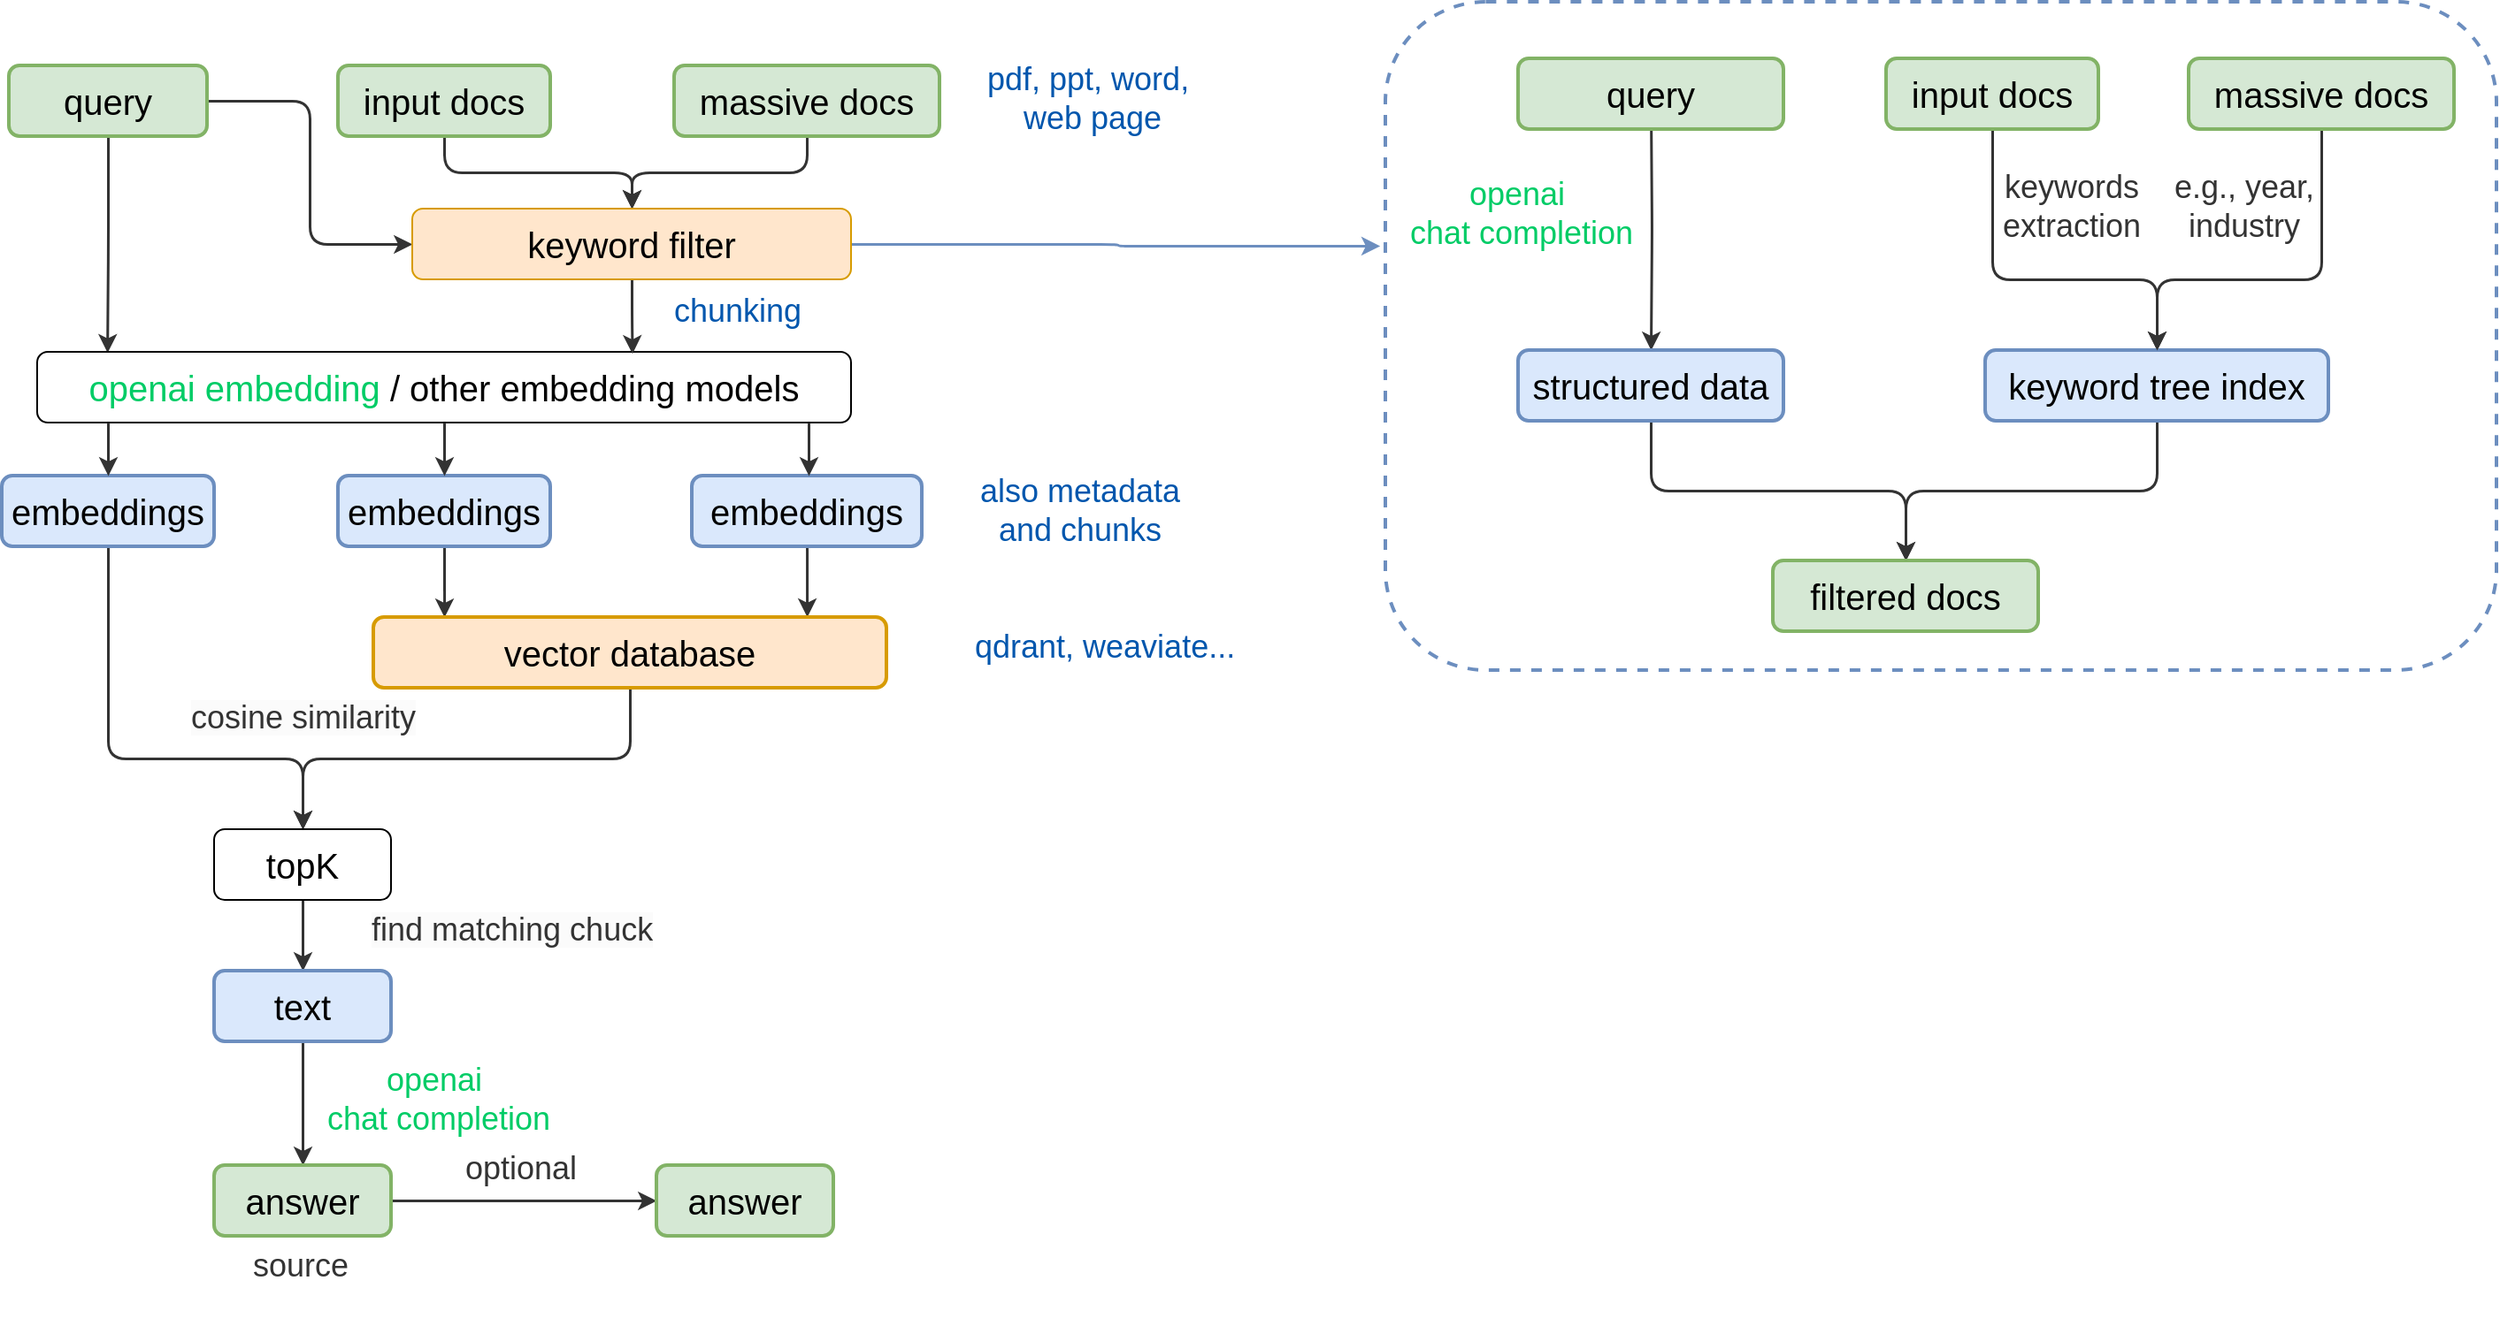<mxfile>
    <diagram id="Z5M8AoutUMsTjEvUakS3" name="Page-1">
        <mxGraphModel dx="1531" dy="916" grid="0" gridSize="10" guides="1" tooltips="1" connect="1" arrows="1" fold="1" page="1" pageScale="1" pageWidth="1654" pageHeight="1169" math="0" shadow="0">
            <root>
                <mxCell id="0"/>
                <mxCell id="1" parent="0"/>
                <mxCell id="91" value="" style="rounded=1;whiteSpace=wrap;html=1;strokeWidth=2;fontFamily=Helvetica;fontSize=18;fillColor=none;dashed=1;strokeColor=#6c8ebf;" vertex="1" parent="1">
                    <mxGeometry x="982" y="154" width="628" height="378" as="geometry"/>
                </mxCell>
                <mxCell id="90" style="edgeStyle=orthogonalEdgeStyle;html=1;exitX=0.5;exitY=1;exitDx=0;exitDy=0;entryX=0.086;entryY=0.009;entryDx=0;entryDy=0;entryPerimeter=0;strokeColor=#333;strokeWidth=1.5;fontFamily=Helvetica;fontSize=18;fontColor=#000000;" edge="1" parent="1" source="6" target="9">
                    <mxGeometry relative="1" as="geometry"/>
                </mxCell>
                <mxCell id="93" style="edgeStyle=orthogonalEdgeStyle;html=1;entryX=0;entryY=0.5;entryDx=0;entryDy=0;strokeColor=#333;strokeWidth=1.5;fontFamily=Helvetica;fontSize=18;fontColor=#000000;" edge="1" parent="1" source="6" target="75">
                    <mxGeometry relative="1" as="geometry"/>
                </mxCell>
                <mxCell id="6" value="&lt;font style=&quot;font-size: 20px;&quot;&gt;query&lt;/font&gt;" style="rounded=1;whiteSpace=wrap;html=1;sketch=0;fillColor=#d5e8d4;strokeColor=#82b366;strokeWidth=2;" parent="1" vertex="1">
                    <mxGeometry x="204" y="190" width="112" height="40" as="geometry"/>
                </mxCell>
                <mxCell id="85" value="" style="edgeStyle=orthogonalEdgeStyle;html=1;strokeColor=#333;strokeWidth=1.5;fontFamily=Helvetica;fontSize=18;fontColor=#000000;" edge="1" parent="1" source="7" target="75">
                    <mxGeometry relative="1" as="geometry"/>
                </mxCell>
                <mxCell id="7" value="&lt;font style=&quot;font-size: 20px;&quot;&gt;input docs&lt;/font&gt;" style="rounded=1;whiteSpace=wrap;html=1;sketch=0;fillColor=#d5e8d4;strokeColor=#82b366;strokeWidth=2;" parent="1" vertex="1">
                    <mxGeometry x="390" y="190" width="120" height="40" as="geometry"/>
                </mxCell>
                <mxCell id="86" value="" style="edgeStyle=orthogonalEdgeStyle;html=1;strokeColor=#333;strokeWidth=1.5;fontFamily=Helvetica;fontSize=18;fontColor=#000000;" edge="1" parent="1" source="8" target="75">
                    <mxGeometry relative="1" as="geometry"/>
                </mxCell>
                <mxCell id="8" value="&lt;font style=&quot;font-size: 20px;&quot;&gt;massive docs&lt;/font&gt;" style="rounded=1;whiteSpace=wrap;html=1;sketch=0;fillColor=#d5e8d4;strokeColor=#82b366;strokeWidth=2;" parent="1" vertex="1">
                    <mxGeometry x="580" y="190" width="150" height="40" as="geometry"/>
                </mxCell>
                <mxCell id="9" value="&lt;font style=&quot;font-size: 20px;&quot;&gt;&lt;font color=&quot;#00cc66&quot;&gt;openai embedding&lt;/font&gt; / other embedding models&lt;/font&gt;" style="rounded=1;whiteSpace=wrap;html=1;sketch=0;strokeWidth=1;" vertex="1" parent="1">
                    <mxGeometry x="220" y="352" width="460" height="40" as="geometry"/>
                </mxCell>
                <mxCell id="35" style="edgeStyle=orthogonalEdgeStyle;html=1;entryX=0.5;entryY=0;entryDx=0;entryDy=0;strokeWidth=1.5;strokeColor=#333;" edge="1" parent="1" source="16" target="29">
                    <mxGeometry relative="1" as="geometry">
                        <Array as="points">
                            <mxPoint x="260" y="582"/>
                            <mxPoint x="370" y="582"/>
                        </Array>
                    </mxGeometry>
                </mxCell>
                <mxCell id="16" value="&lt;span style=&quot;font-size: 20px;&quot;&gt;embeddings&lt;/span&gt;" style="rounded=1;whiteSpace=wrap;html=1;sketch=0;fillColor=#dae8fc;strokeColor=#6c8ebf;strokeWidth=2;" vertex="1" parent="1">
                    <mxGeometry x="200" y="422" width="120" height="40" as="geometry"/>
                </mxCell>
                <mxCell id="27" value="" style="edgeStyle=none;html=1;entryX=0.138;entryY=0;entryDx=0;entryDy=0;entryPerimeter=0;strokeWidth=1.5;strokeColor=#333;" edge="1" parent="1" source="17" target="26">
                    <mxGeometry relative="1" as="geometry"/>
                </mxCell>
                <mxCell id="17" value="&lt;span style=&quot;font-size: 20px;&quot;&gt;embeddings&lt;/span&gt;" style="rounded=1;whiteSpace=wrap;html=1;sketch=0;fillColor=#dae8fc;strokeColor=#6c8ebf;strokeWidth=2;" vertex="1" parent="1">
                    <mxGeometry x="390" y="422" width="120" height="40" as="geometry"/>
                </mxCell>
                <mxCell id="28" style="edgeStyle=none;html=1;entryX=0.845;entryY=-0.003;entryDx=0;entryDy=0;entryPerimeter=0;strokeWidth=1.5;strokeColor=#333;" edge="1" parent="1" source="18" target="26">
                    <mxGeometry relative="1" as="geometry"/>
                </mxCell>
                <mxCell id="18" value="&lt;span style=&quot;font-size: 20px;&quot;&gt;embeddings&lt;/span&gt;" style="rounded=1;whiteSpace=wrap;html=1;sketch=0;fillColor=#dae8fc;strokeColor=#6c8ebf;strokeWidth=2;" vertex="1" parent="1">
                    <mxGeometry x="590" y="422" width="130" height="40" as="geometry"/>
                </mxCell>
                <mxCell id="21" style="edgeStyle=none;html=1;strokeWidth=1.5;strokeColor=#333;" edge="1" parent="1" target="16">
                    <mxGeometry relative="1" as="geometry">
                        <mxPoint x="260" y="392" as="sourcePoint"/>
                        <mxPoint x="270.02" y="362" as="targetPoint"/>
                    </mxGeometry>
                </mxCell>
                <mxCell id="23" value="" style="edgeStyle=none;html=1;exitX=0.5;exitY=1;exitDx=0;exitDy=0;entryX=0.5;entryY=0;entryDx=0;entryDy=0;strokeWidth=1.5;strokeColor=#333;" edge="1" parent="1" source="9" target="17">
                    <mxGeometry relative="1" as="geometry">
                        <mxPoint x="460" y="332" as="sourcePoint"/>
                        <mxPoint x="460" y="362" as="targetPoint"/>
                    </mxGeometry>
                </mxCell>
                <mxCell id="24" style="edgeStyle=none;html=1;strokeWidth=1.5;strokeColor=#333;" edge="1" parent="1">
                    <mxGeometry relative="1" as="geometry">
                        <mxPoint x="656" y="392" as="sourcePoint"/>
                        <mxPoint x="656" y="422" as="targetPoint"/>
                    </mxGeometry>
                </mxCell>
                <mxCell id="34" style="edgeStyle=orthogonalEdgeStyle;html=1;entryX=0.5;entryY=0;entryDx=0;entryDy=0;strokeWidth=1.5;strokeColor=#333;" edge="1" parent="1" source="26" target="29">
                    <mxGeometry relative="1" as="geometry">
                        <Array as="points">
                            <mxPoint x="555" y="582"/>
                            <mxPoint x="370" y="582"/>
                        </Array>
                    </mxGeometry>
                </mxCell>
                <mxCell id="26" value="&lt;span style=&quot;font-size: 20px;&quot;&gt;vector database&lt;/span&gt;" style="rounded=1;whiteSpace=wrap;html=1;sketch=0;fillColor=#ffe6cc;strokeColor=#d79b00;strokeWidth=2;" vertex="1" parent="1">
                    <mxGeometry x="410" y="502" width="290" height="40" as="geometry"/>
                </mxCell>
                <mxCell id="37" value="" style="edgeStyle=orthogonalEdgeStyle;html=1;strokeWidth=1.5;strokeColor=#333;" edge="1" parent="1" source="29" target="36">
                    <mxGeometry relative="1" as="geometry"/>
                </mxCell>
                <mxCell id="29" value="&lt;span style=&quot;font-size: 20px;&quot;&gt;topK&lt;/span&gt;" style="rounded=1;whiteSpace=wrap;html=1;sketch=0;strokeWidth=1;" vertex="1" parent="1">
                    <mxGeometry x="320" y="622" width="100" height="40" as="geometry"/>
                </mxCell>
                <mxCell id="39" value="" style="edgeStyle=orthogonalEdgeStyle;html=1;strokeWidth=1.5;strokeColor=#333;" edge="1" parent="1" source="36" target="38">
                    <mxGeometry relative="1" as="geometry"/>
                </mxCell>
                <mxCell id="36" value="&lt;span style=&quot;font-size: 20px;&quot;&gt;text&lt;/span&gt;" style="rounded=1;whiteSpace=wrap;html=1;sketch=0;fillColor=#dae8fc;strokeColor=#6c8ebf;strokeWidth=2;" vertex="1" parent="1">
                    <mxGeometry x="320" y="702" width="100" height="40" as="geometry"/>
                </mxCell>
                <mxCell id="49" style="edgeStyle=orthogonalEdgeStyle;html=1;entryX=0;entryY=0.5;entryDx=0;entryDy=0;strokeWidth=1.5;strokeColor=#333;" edge="1" parent="1" source="38" target="47">
                    <mxGeometry relative="1" as="geometry"/>
                </mxCell>
                <mxCell id="38" value="&lt;span style=&quot;font-size: 20px;&quot;&gt;answer&lt;/span&gt;" style="rounded=1;whiteSpace=wrap;html=1;sketch=0;fillColor=#d5e8d4;strokeColor=#82b366;strokeWidth=2;" vertex="1" parent="1">
                    <mxGeometry x="320" y="812" width="100" height="40" as="geometry"/>
                </mxCell>
                <mxCell id="40" value="&lt;span style=&quot;font-family: Helvetica; font-size: 18px; font-style: normal; font-variant-ligatures: normal; font-variant-caps: normal; font-weight: 400; letter-spacing: normal; orphans: 2; text-align: center; text-indent: 0px; text-transform: none; widows: 2; word-spacing: 0px; -webkit-text-stroke-width: 0px; background-color: rgb(251, 251, 251); text-decoration-thickness: initial; text-decoration-style: initial; text-decoration-color: initial; float: none; display: inline !important;&quot;&gt;cosine similarity&lt;/span&gt;" style="text;whiteSpace=wrap;html=1;fontSize=18;fontColor=#333333;" vertex="1" parent="1">
                    <mxGeometry x="305" y="542" width="155" height="50" as="geometry"/>
                </mxCell>
                <mxCell id="41" value="&lt;div style=&quot;text-align: center; font-size: 18px;&quot;&gt;&lt;span style=&quot;font-size: 18px;&quot;&gt;&lt;font color=&quot;#00cc66&quot;&gt;openai&amp;nbsp;&lt;/font&gt;&lt;/span&gt;&lt;/div&gt;&lt;span style=&quot;font-family: Helvetica; font-size: 18px; font-style: normal; font-variant-ligatures: normal; font-variant-caps: normal; font-weight: 400; letter-spacing: normal; orphans: 2; text-indent: 0px; text-transform: none; widows: 2; word-spacing: 0px; -webkit-text-stroke-width: 0px; background-color: rgb(251, 251, 251); text-decoration-thickness: initial; text-decoration-style: initial; text-decoration-color: initial; float: none; display: inline !important;&quot;&gt;&lt;div style=&quot;text-align: center; font-size: 18px;&quot;&gt;&lt;font color=&quot;#00cc66&quot;&gt;chat completion&lt;/font&gt;&lt;/div&gt;&lt;/span&gt;" style="text;whiteSpace=wrap;html=1;fontSize=18;fontColor=#FF8B47;" vertex="1" parent="1">
                    <mxGeometry x="382" y="747" width="141" height="50" as="geometry"/>
                </mxCell>
                <mxCell id="43" value="&lt;div style=&quot;text-align: center; font-size: 18px;&quot;&gt;&lt;span style=&quot;font-size: 18px;&quot;&gt;source&lt;/span&gt;&lt;/div&gt;" style="text;whiteSpace=wrap;html=1;fontSize=18;fontColor=#333333;" vertex="1" parent="1">
                    <mxGeometry x="340" y="852" width="70" height="50" as="geometry"/>
                </mxCell>
                <mxCell id="47" value="&lt;span style=&quot;font-size: 20px;&quot;&gt;answer&lt;/span&gt;" style="rounded=1;whiteSpace=wrap;html=1;sketch=0;fillColor=#d5e8d4;strokeColor=#82b366;strokeWidth=2;" vertex="1" parent="1">
                    <mxGeometry x="570" y="812" width="100" height="40" as="geometry"/>
                </mxCell>
                <mxCell id="50" value="&lt;div style=&quot;text-align: center; font-size: 18px;&quot;&gt;&lt;span style=&quot;font-size: 18px;&quot;&gt;optional&lt;/span&gt;&lt;/div&gt;" style="text;whiteSpace=wrap;html=1;fontSize=18;fontColor=#333333;" vertex="1" parent="1">
                    <mxGeometry x="460" y="797" width="70" height="50" as="geometry"/>
                </mxCell>
                <mxCell id="56" value="&lt;div style=&quot;text-align: center; font-size: 18px;&quot;&gt;&lt;span style=&quot;font-size: 18px;&quot;&gt;pdf, ppt, word,&lt;/span&gt;&lt;/div&gt;&lt;div style=&quot;text-align: center; font-size: 18px;&quot;&gt;&lt;span style=&quot;font-size: 18px;&quot;&gt;&amp;nbsp;web page&lt;/span&gt;&lt;/div&gt;" style="text;whiteSpace=wrap;html=1;fontSize=18;fontColor=#0056AD;" vertex="1" parent="1">
                    <mxGeometry x="755" y="181" width="128" height="40" as="geometry"/>
                </mxCell>
                <mxCell id="57" value="&lt;div style=&quot;text-align: center; font-size: 18px;&quot;&gt;&lt;span style=&quot;background-color: initial;&quot;&gt;also metadata and chunks&lt;/span&gt;&lt;/div&gt;" style="text;whiteSpace=wrap;html=1;fontSize=18;fontColor=#0056AD;" vertex="1" parent="1">
                    <mxGeometry x="750" y="414" width="116.5" height="40" as="geometry"/>
                </mxCell>
                <mxCell id="58" value="&lt;div style=&quot;text-align: center; font-size: 18px;&quot;&gt;&lt;span style=&quot;background-color: initial;&quot;&gt;qdrant, weaviate...&lt;/span&gt;&lt;br&gt;&lt;/div&gt;" style="text;whiteSpace=wrap;html=1;fontSize=18;fontColor=#0056AD;" vertex="1" parent="1">
                    <mxGeometry x="748" y="502" width="154.5" height="40" as="geometry"/>
                </mxCell>
                <mxCell id="61" value="" style="edgeStyle=orthogonalEdgeStyle;html=1;strokeColor=#333;strokeWidth=1.5;fontFamily=Helvetica;fontSize=18;fontColor=#00CC66;" edge="1" parent="1" target="60">
                    <mxGeometry relative="1" as="geometry">
                        <mxPoint x="1511.0" y="214.0" as="sourcePoint"/>
                        <Array as="points">
                            <mxPoint x="1511" y="311"/>
                            <mxPoint x="1418" y="311"/>
                        </Array>
                    </mxGeometry>
                </mxCell>
                <mxCell id="59" value="&lt;font style=&quot;font-size: 20px;&quot;&gt;massive docs&lt;/font&gt;" style="rounded=1;whiteSpace=wrap;html=1;sketch=0;fillColor=#d5e8d4;strokeColor=#82b366;strokeWidth=2;" vertex="1" parent="1">
                    <mxGeometry x="1436" y="186" width="150" height="40" as="geometry"/>
                </mxCell>
                <mxCell id="73" style="edgeStyle=orthogonalEdgeStyle;html=1;strokeColor=#333;strokeWidth=1.5;fontFamily=Helvetica;fontSize=18;fontColor=#00CC66;" edge="1" parent="1" source="60" target="71">
                    <mxGeometry relative="1" as="geometry"/>
                </mxCell>
                <mxCell id="60" value="&lt;font style=&quot;font-size: 20px;&quot;&gt;keyword tree index&lt;/font&gt;" style="rounded=1;whiteSpace=wrap;html=1;sketch=0;fillColor=#dae8fc;strokeColor=#6c8ebf;strokeWidth=2;" vertex="1" parent="1">
                    <mxGeometry x="1321" y="351" width="194" height="40" as="geometry"/>
                </mxCell>
                <mxCell id="62" value="&lt;div style=&quot;text-align: center; font-size: 18px;&quot;&gt;&lt;span style=&quot;font-size: 18px;&quot;&gt;keywords&lt;/span&gt;&lt;/div&gt;&lt;div style=&quot;text-align: center; font-size: 18px;&quot;&gt;&lt;span style=&quot;font-size: 18px;&quot;&gt;extraction&lt;/span&gt;&lt;/div&gt;" style="text;whiteSpace=wrap;html=1;fontSize=18;fontColor=#333333;" vertex="1" parent="1">
                    <mxGeometry x="1329" y="242" width="83" height="54" as="geometry"/>
                </mxCell>
                <mxCell id="65" value="" style="edgeStyle=orthogonalEdgeStyle;html=1;strokeColor=#333;strokeWidth=1.5;fontFamily=Helvetica;fontSize=18;fontColor=#00CC66;" edge="1" parent="1" target="67">
                    <mxGeometry relative="1" as="geometry">
                        <mxPoint x="1132" y="214.0" as="sourcePoint"/>
                    </mxGeometry>
                </mxCell>
                <mxCell id="66" value="&lt;font style=&quot;font-size: 20px;&quot;&gt;query&lt;/font&gt;" style="rounded=1;whiteSpace=wrap;html=1;sketch=0;fillColor=#d5e8d4;strokeColor=#82b366;strokeWidth=2;" vertex="1" parent="1">
                    <mxGeometry x="1057" y="186" width="150" height="40" as="geometry"/>
                </mxCell>
                <mxCell id="72" style="edgeStyle=orthogonalEdgeStyle;html=1;strokeColor=#333;strokeWidth=1.5;fontFamily=Helvetica;fontSize=18;fontColor=#00CC66;" edge="1" parent="1" source="67" target="71">
                    <mxGeometry relative="1" as="geometry"/>
                </mxCell>
                <mxCell id="67" value="&lt;font style=&quot;font-size: 20px;&quot;&gt;structured data&lt;/font&gt;" style="rounded=1;whiteSpace=wrap;html=1;sketch=0;fillColor=#dae8fc;strokeColor=#6c8ebf;strokeWidth=2;" vertex="1" parent="1">
                    <mxGeometry x="1057" y="351" width="150" height="40" as="geometry"/>
                </mxCell>
                <mxCell id="69" value="&lt;div style=&quot;text-align: center; font-size: 18px;&quot;&gt;&lt;span style=&quot;font-size: 18px;&quot;&gt;&lt;font color=&quot;#00cc66&quot;&gt;openai&amp;nbsp;&lt;/font&gt;&lt;/span&gt;&lt;/div&gt;&lt;span style=&quot;font-family: Helvetica; font-size: 18px; font-style: normal; font-variant-ligatures: normal; font-variant-caps: normal; font-weight: 400; letter-spacing: normal; orphans: 2; text-indent: 0px; text-transform: none; widows: 2; word-spacing: 0px; -webkit-text-stroke-width: 0px; background-color: rgb(251, 251, 251); text-decoration-thickness: initial; text-decoration-style: initial; text-decoration-color: initial; float: none; display: inline !important;&quot;&gt;&lt;div style=&quot;text-align: center; font-size: 18px;&quot;&gt;&lt;font color=&quot;#00cc66&quot;&gt;chat completion&lt;/font&gt;&lt;/div&gt;&lt;/span&gt;" style="text;whiteSpace=wrap;html=1;fontSize=18;fontColor=#FF8B47;" vertex="1" parent="1">
                    <mxGeometry x="994" y="246" width="133" height="50" as="geometry"/>
                </mxCell>
                <mxCell id="70" value="&lt;div style=&quot;text-align: center; font-size: 18px;&quot;&gt;e.g., year, industry&lt;/div&gt;" style="text;whiteSpace=wrap;html=1;fontSize=18;fontColor=#333333;" vertex="1" parent="1">
                    <mxGeometry x="1420" y="242" width="93" height="54" as="geometry"/>
                </mxCell>
                <mxCell id="71" value="&lt;font style=&quot;font-size: 20px;&quot;&gt;filtered docs&lt;/font&gt;" style="rounded=1;whiteSpace=wrap;html=1;sketch=0;fillColor=#d5e8d4;strokeColor=#82b366;strokeWidth=2;" vertex="1" parent="1">
                    <mxGeometry x="1201" y="470" width="150" height="40" as="geometry"/>
                </mxCell>
                <mxCell id="89" style="edgeStyle=orthogonalEdgeStyle;html=1;entryX=0.731;entryY=0.023;entryDx=0;entryDy=0;entryPerimeter=0;strokeColor=#333;strokeWidth=1.5;fontFamily=Helvetica;fontSize=18;fontColor=#000000;" edge="1" parent="1" source="75" target="9">
                    <mxGeometry relative="1" as="geometry"/>
                </mxCell>
                <mxCell id="92" style="edgeStyle=orthogonalEdgeStyle;html=1;entryX=-0.005;entryY=0.365;entryDx=0;entryDy=0;entryPerimeter=0;strokeColor=#6c8ebf;strokeWidth=1.5;fontFamily=Helvetica;fontSize=18;fontColor=#000000;fillColor=#dae8fc;" edge="1" parent="1" source="75" target="91">
                    <mxGeometry relative="1" as="geometry"/>
                </mxCell>
                <mxCell id="75" value="&lt;font style=&quot;font-size: 20px;&quot;&gt;keyword filter&lt;/font&gt;" style="rounded=1;whiteSpace=wrap;html=1;sketch=0;strokeWidth=1;fillColor=#ffe6cc;strokeColor=#d79b00;" vertex="1" parent="1">
                    <mxGeometry x="432" y="271" width="248" height="40" as="geometry"/>
                </mxCell>
                <mxCell id="84" style="edgeStyle=orthogonalEdgeStyle;html=1;entryX=0.5;entryY=0;entryDx=0;entryDy=0;strokeColor=#333;strokeWidth=1.5;fontFamily=Helvetica;fontSize=18;fontColor=#000000;" edge="1" parent="1" target="60">
                    <mxGeometry relative="1" as="geometry">
                        <mxPoint x="1325.0" y="214.0" as="sourcePoint"/>
                        <Array as="points">
                            <mxPoint x="1325" y="311"/>
                            <mxPoint x="1418" y="311"/>
                        </Array>
                    </mxGeometry>
                </mxCell>
                <mxCell id="82" value="&lt;font style=&quot;font-size: 20px;&quot;&gt;input docs&lt;/font&gt;" style="rounded=1;whiteSpace=wrap;html=1;sketch=0;fillColor=#d5e8d4;strokeColor=#82b366;strokeWidth=2;" vertex="1" parent="1">
                    <mxGeometry x="1265" y="186" width="120" height="40" as="geometry"/>
                </mxCell>
                <mxCell id="94" value="&lt;span style=&quot;font-family: Helvetica; font-size: 18px; font-style: normal; font-variant-ligatures: normal; font-variant-caps: normal; font-weight: 400; letter-spacing: normal; orphans: 2; text-align: center; text-indent: 0px; text-transform: none; widows: 2; word-spacing: 0px; -webkit-text-stroke-width: 0px; background-color: rgb(251, 251, 251); text-decoration-thickness: initial; text-decoration-style: initial; text-decoration-color: initial; float: none; display: inline !important;&quot;&gt;find matching chuck&lt;/span&gt;" style="text;whiteSpace=wrap;html=1;fontSize=18;fontColor=#333333;" vertex="1" parent="1">
                    <mxGeometry x="407" y="662" width="169" height="36" as="geometry"/>
                </mxCell>
                <mxCell id="95" value="&lt;div style=&quot;text-align: center; font-size: 18px;&quot;&gt;&lt;span style=&quot;background-color: initial;&quot;&gt;chunking&lt;/span&gt;&lt;/div&gt;" style="text;whiteSpace=wrap;html=1;fontSize=18;fontColor=#0056AD;" vertex="1" parent="1">
                    <mxGeometry x="577.5" y="312" width="85" height="40" as="geometry"/>
                </mxCell>
            </root>
        </mxGraphModel>
    </diagram>
</mxfile>
